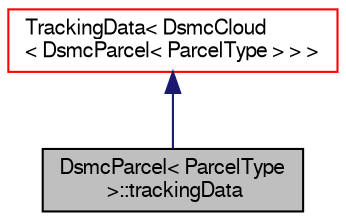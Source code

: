 digraph "DsmcParcel&lt; ParcelType &gt;::trackingData"
{
  bgcolor="transparent";
  edge [fontname="FreeSans",fontsize="10",labelfontname="FreeSans",labelfontsize="10"];
  node [fontname="FreeSans",fontsize="10",shape=record];
  Node3 [label="DsmcParcel\< ParcelType\l \>::trackingData",height=0.2,width=0.4,color="black", fillcolor="grey75", style="filled", fontcolor="black"];
  Node4 -> Node3 [dir="back",color="midnightblue",fontsize="10",style="solid",fontname="FreeSans"];
  Node4 [label="TrackingData\< DsmcCloud\l\< DsmcParcel\< ParcelType \> \> \>",height=0.2,width=0.4,color="red",URL="$a23590.html"];
}
